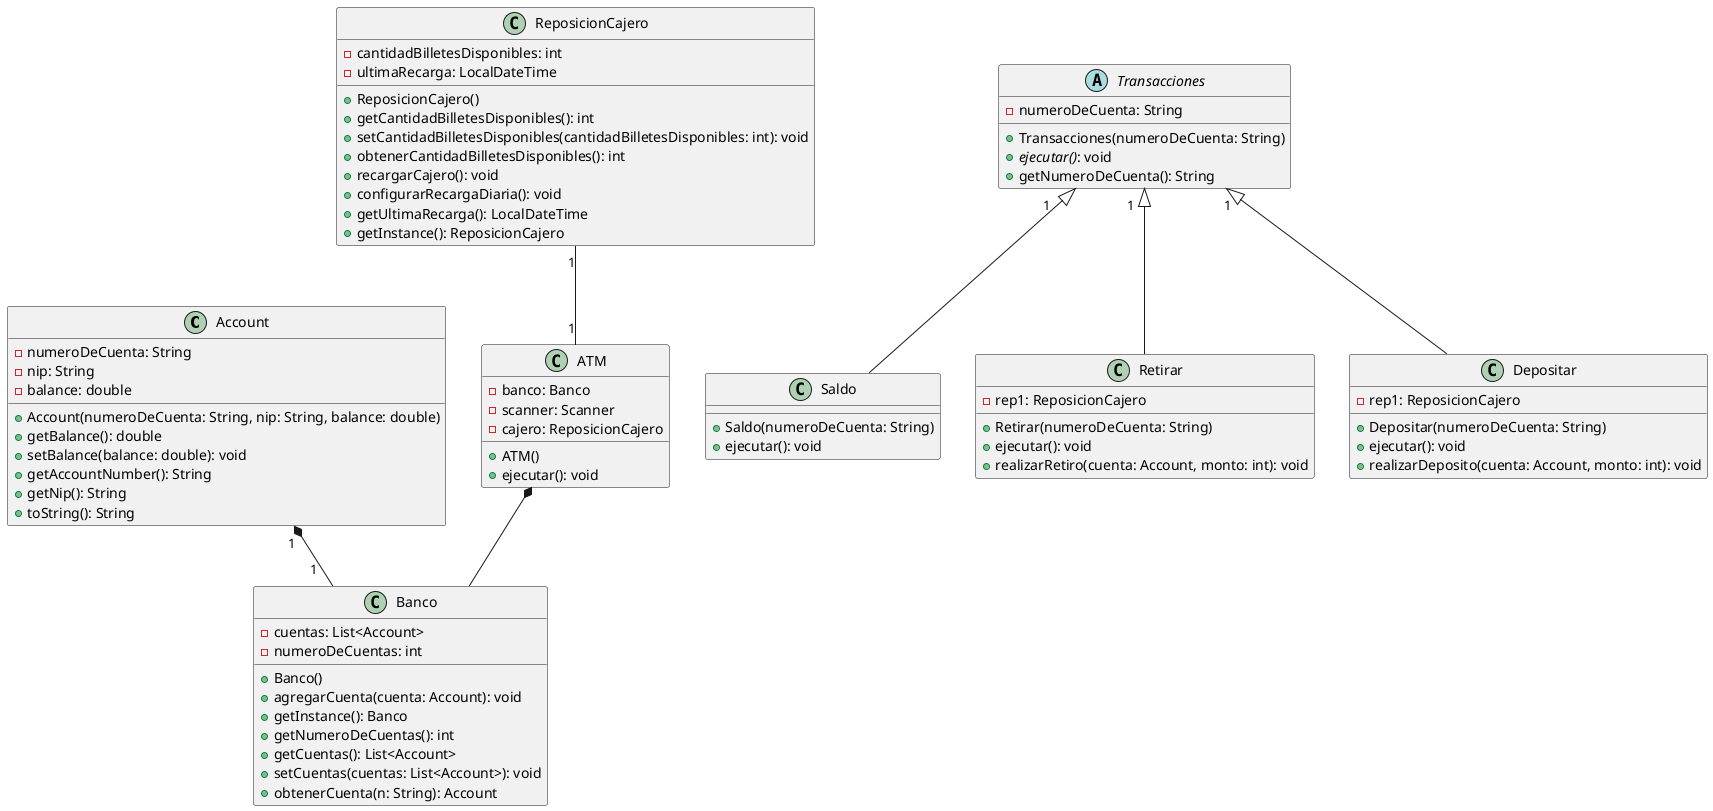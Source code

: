 @startuml
!define ENTITY class
!define TABLE class
!define PRIMARY_KEY <<PK>>
!define FOREIGN_KEY <<FK>>

class Account {
  - numeroDeCuenta: String
  - nip: String
  - balance: double
  + Account(numeroDeCuenta: String, nip: String, balance: double)
  + getBalance(): double
  + setBalance(balance: double): void
  + getAccountNumber(): String
  + getNip(): String
  + toString(): String
}

class ATM {
  - banco: Banco
  - scanner: Scanner
  - cajero: ReposicionCajero
  + ATM()
  + ejecutar(): void
}

class Banco {
  - cuentas: List<Account>
  - numeroDeCuentas: int
  + Banco()
  + agregarCuenta(cuenta: Account): void
  + getInstance(): Banco
  + getNumeroDeCuentas(): int
  + getCuentas(): List<Account>
  + setCuentas(cuentas: List<Account>): void
  + obtenerCuenta(n: String): Account
}

class ReposicionCajero {
  - cantidadBilletesDisponibles: int
  - ultimaRecarga: LocalDateTime
  + ReposicionCajero()
  + getCantidadBilletesDisponibles(): int
  + setCantidadBilletesDisponibles(cantidadBilletesDisponibles: int): void
  + obtenerCantidadBilletesDisponibles(): int
  + recargarCajero(): void
  + configurarRecargaDiaria(): void
  + getUltimaRecarga(): LocalDateTime
  + getInstance(): ReposicionCajero
}

abstract class Transacciones {
  - numeroDeCuenta: String
  + Transacciones(numeroDeCuenta: String)
  + <i>ejecutar()</i>: void 
  + getNumeroDeCuenta(): String
}

class Saldo {
  + Saldo(numeroDeCuenta: String)
  + ejecutar(): void
}

class Retirar {
  - rep1: ReposicionCajero
  + Retirar(numeroDeCuenta: String)
  + ejecutar(): void
  + realizarRetiro(cuenta: Account, monto: int): void
}

class Depositar {
  - rep1: ReposicionCajero
  + Depositar(numeroDeCuenta: String)
  + ejecutar(): void
  + realizarDeposito(cuenta: Account, monto: int): void
}

Account " 1 " *-- " 1   " Banco 
ATM *-- Banco 
ReposicionCajero "1" -- "1" ATM  
Transacciones " 1     " <|-- Saldo
Transacciones " 1   " <|-- Retirar
Transacciones " 1 " <|-- Depositar
@enduml